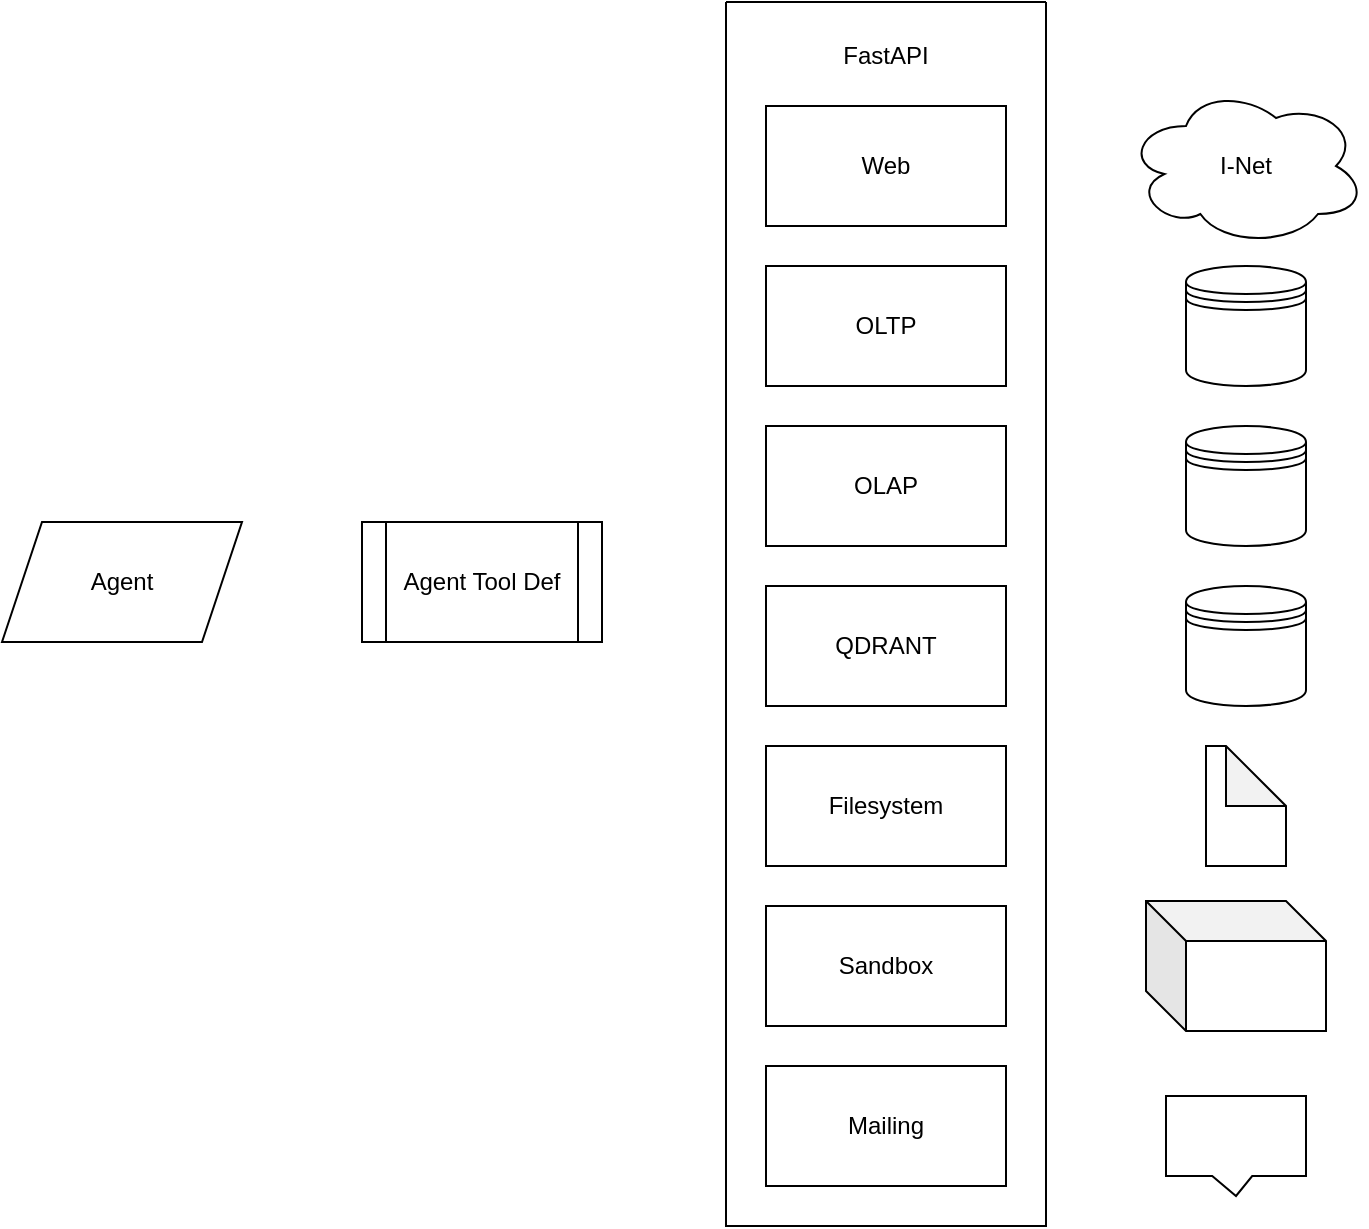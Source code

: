 <mxfile>
    <diagram id="B541y2x_Klg3S6GwKFaO" name="Page-1">
        <mxGraphModel dx="914" dy="766" grid="1" gridSize="10" guides="1" tooltips="1" connect="1" arrows="1" fold="1" page="1" pageScale="1" pageWidth="827" pageHeight="1169" math="0" shadow="0">
            <root>
                <mxCell id="0"/>
                <mxCell id="1" parent="0"/>
                <mxCell id="13" value="" style="rounded=0;whiteSpace=wrap;html=1;" vertex="1" parent="1">
                    <mxGeometry x="480" y="440" width="120" height="60" as="geometry"/>
                </mxCell>
                <mxCell id="2" value="" style="swimlane;startSize=0;" vertex="1" parent="1">
                    <mxGeometry x="460" y="68" width="160" height="612" as="geometry"/>
                </mxCell>
                <mxCell id="18" value="FastAPI" style="text;html=1;align=center;verticalAlign=middle;whiteSpace=wrap;rounded=0;" vertex="1" parent="2">
                    <mxGeometry x="50" y="12" width="60" height="30" as="geometry"/>
                </mxCell>
                <mxCell id="3" value="" style="rounded=0;whiteSpace=wrap;html=1;" vertex="1" parent="1">
                    <mxGeometry x="480" y="120" width="120" height="60" as="geometry"/>
                </mxCell>
                <mxCell id="4" value="" style="rounded=0;whiteSpace=wrap;html=1;" vertex="1" parent="1">
                    <mxGeometry x="480" y="200" width="120" height="60" as="geometry"/>
                </mxCell>
                <mxCell id="5" value="" style="rounded=0;whiteSpace=wrap;html=1;" vertex="1" parent="1">
                    <mxGeometry x="480" y="280" width="120" height="60" as="geometry"/>
                </mxCell>
                <mxCell id="6" value="" style="rounded=0;whiteSpace=wrap;html=1;" vertex="1" parent="1">
                    <mxGeometry x="480" y="360" width="120" height="60" as="geometry"/>
                </mxCell>
                <mxCell id="7" value="Web" style="text;html=1;align=center;verticalAlign=middle;whiteSpace=wrap;rounded=0;" vertex="1" parent="1">
                    <mxGeometry x="510" y="135" width="60" height="30" as="geometry"/>
                </mxCell>
                <mxCell id="8" value="Filesystem" style="text;html=1;align=center;verticalAlign=middle;whiteSpace=wrap;rounded=0;" vertex="1" parent="1">
                    <mxGeometry x="510" y="455" width="60" height="30" as="geometry"/>
                </mxCell>
                <mxCell id="9" value="QDRANT" style="text;html=1;align=center;verticalAlign=middle;whiteSpace=wrap;rounded=0;" vertex="1" parent="1">
                    <mxGeometry x="510" y="375" width="60" height="30" as="geometry"/>
                </mxCell>
                <mxCell id="10" value="OLAP" style="text;html=1;align=center;verticalAlign=middle;whiteSpace=wrap;rounded=0;" vertex="1" parent="1">
                    <mxGeometry x="510" y="295" width="60" height="30" as="geometry"/>
                </mxCell>
                <mxCell id="11" value="OLTP" style="text;html=1;align=center;verticalAlign=middle;whiteSpace=wrap;rounded=0;" vertex="1" parent="1">
                    <mxGeometry x="510" y="215" width="60" height="30" as="geometry"/>
                </mxCell>
                <mxCell id="14" value="" style="rounded=0;whiteSpace=wrap;html=1;" vertex="1" parent="1">
                    <mxGeometry x="480" y="520" width="120" height="60" as="geometry"/>
                </mxCell>
                <mxCell id="15" value="Sandbox" style="text;html=1;align=center;verticalAlign=middle;whiteSpace=wrap;rounded=0;" vertex="1" parent="1">
                    <mxGeometry x="510" y="535" width="60" height="30" as="geometry"/>
                </mxCell>
                <mxCell id="16" value="" style="rounded=0;whiteSpace=wrap;html=1;" vertex="1" parent="1">
                    <mxGeometry x="480" y="600" width="120" height="60" as="geometry"/>
                </mxCell>
                <mxCell id="17" value="Mailing" style="text;html=1;align=center;verticalAlign=middle;whiteSpace=wrap;rounded=0;" vertex="1" parent="1">
                    <mxGeometry x="510" y="615" width="60" height="30" as="geometry"/>
                </mxCell>
                <mxCell id="28" value="Agent Tool Def" style="shape=process;whiteSpace=wrap;html=1;backgroundOutline=1;" vertex="1" parent="1">
                    <mxGeometry x="278" y="328" width="120" height="60" as="geometry"/>
                </mxCell>
                <mxCell id="29" value="Agent" style="shape=parallelogram;perimeter=parallelogramPerimeter;whiteSpace=wrap;html=1;fixedSize=1;" vertex="1" parent="1">
                    <mxGeometry x="98" y="328" width="120" height="60" as="geometry"/>
                </mxCell>
                <mxCell id="30" value="I-Net" style="ellipse;shape=cloud;whiteSpace=wrap;html=1;" vertex="1" parent="1">
                    <mxGeometry x="660" y="110" width="120" height="80" as="geometry"/>
                </mxCell>
                <mxCell id="31" value="" style="shape=datastore;whiteSpace=wrap;html=1;" vertex="1" parent="1">
                    <mxGeometry x="690" y="200" width="60" height="60" as="geometry"/>
                </mxCell>
                <mxCell id="32" value="" style="shape=datastore;whiteSpace=wrap;html=1;" vertex="1" parent="1">
                    <mxGeometry x="690" y="280" width="60" height="60" as="geometry"/>
                </mxCell>
                <mxCell id="33" value="" style="shape=datastore;whiteSpace=wrap;html=1;" vertex="1" parent="1">
                    <mxGeometry x="690" y="360" width="60" height="60" as="geometry"/>
                </mxCell>
                <mxCell id="34" value="" style="shape=note;whiteSpace=wrap;html=1;backgroundOutline=1;darkOpacity=0.05;" vertex="1" parent="1">
                    <mxGeometry x="700" y="440" width="40" height="60" as="geometry"/>
                </mxCell>
                <mxCell id="35" value="" style="shape=callout;whiteSpace=wrap;html=1;perimeter=calloutPerimeter;size=10;position=0.33;" vertex="1" parent="1">
                    <mxGeometry x="680" y="615" width="70" height="50" as="geometry"/>
                </mxCell>
                <mxCell id="36" value="" style="shape=cube;whiteSpace=wrap;html=1;boundedLbl=1;backgroundOutline=1;darkOpacity=0.05;darkOpacity2=0.1;" vertex="1" parent="1">
                    <mxGeometry x="670" y="517.5" width="90" height="65" as="geometry"/>
                </mxCell>
            </root>
        </mxGraphModel>
    </diagram>
</mxfile>